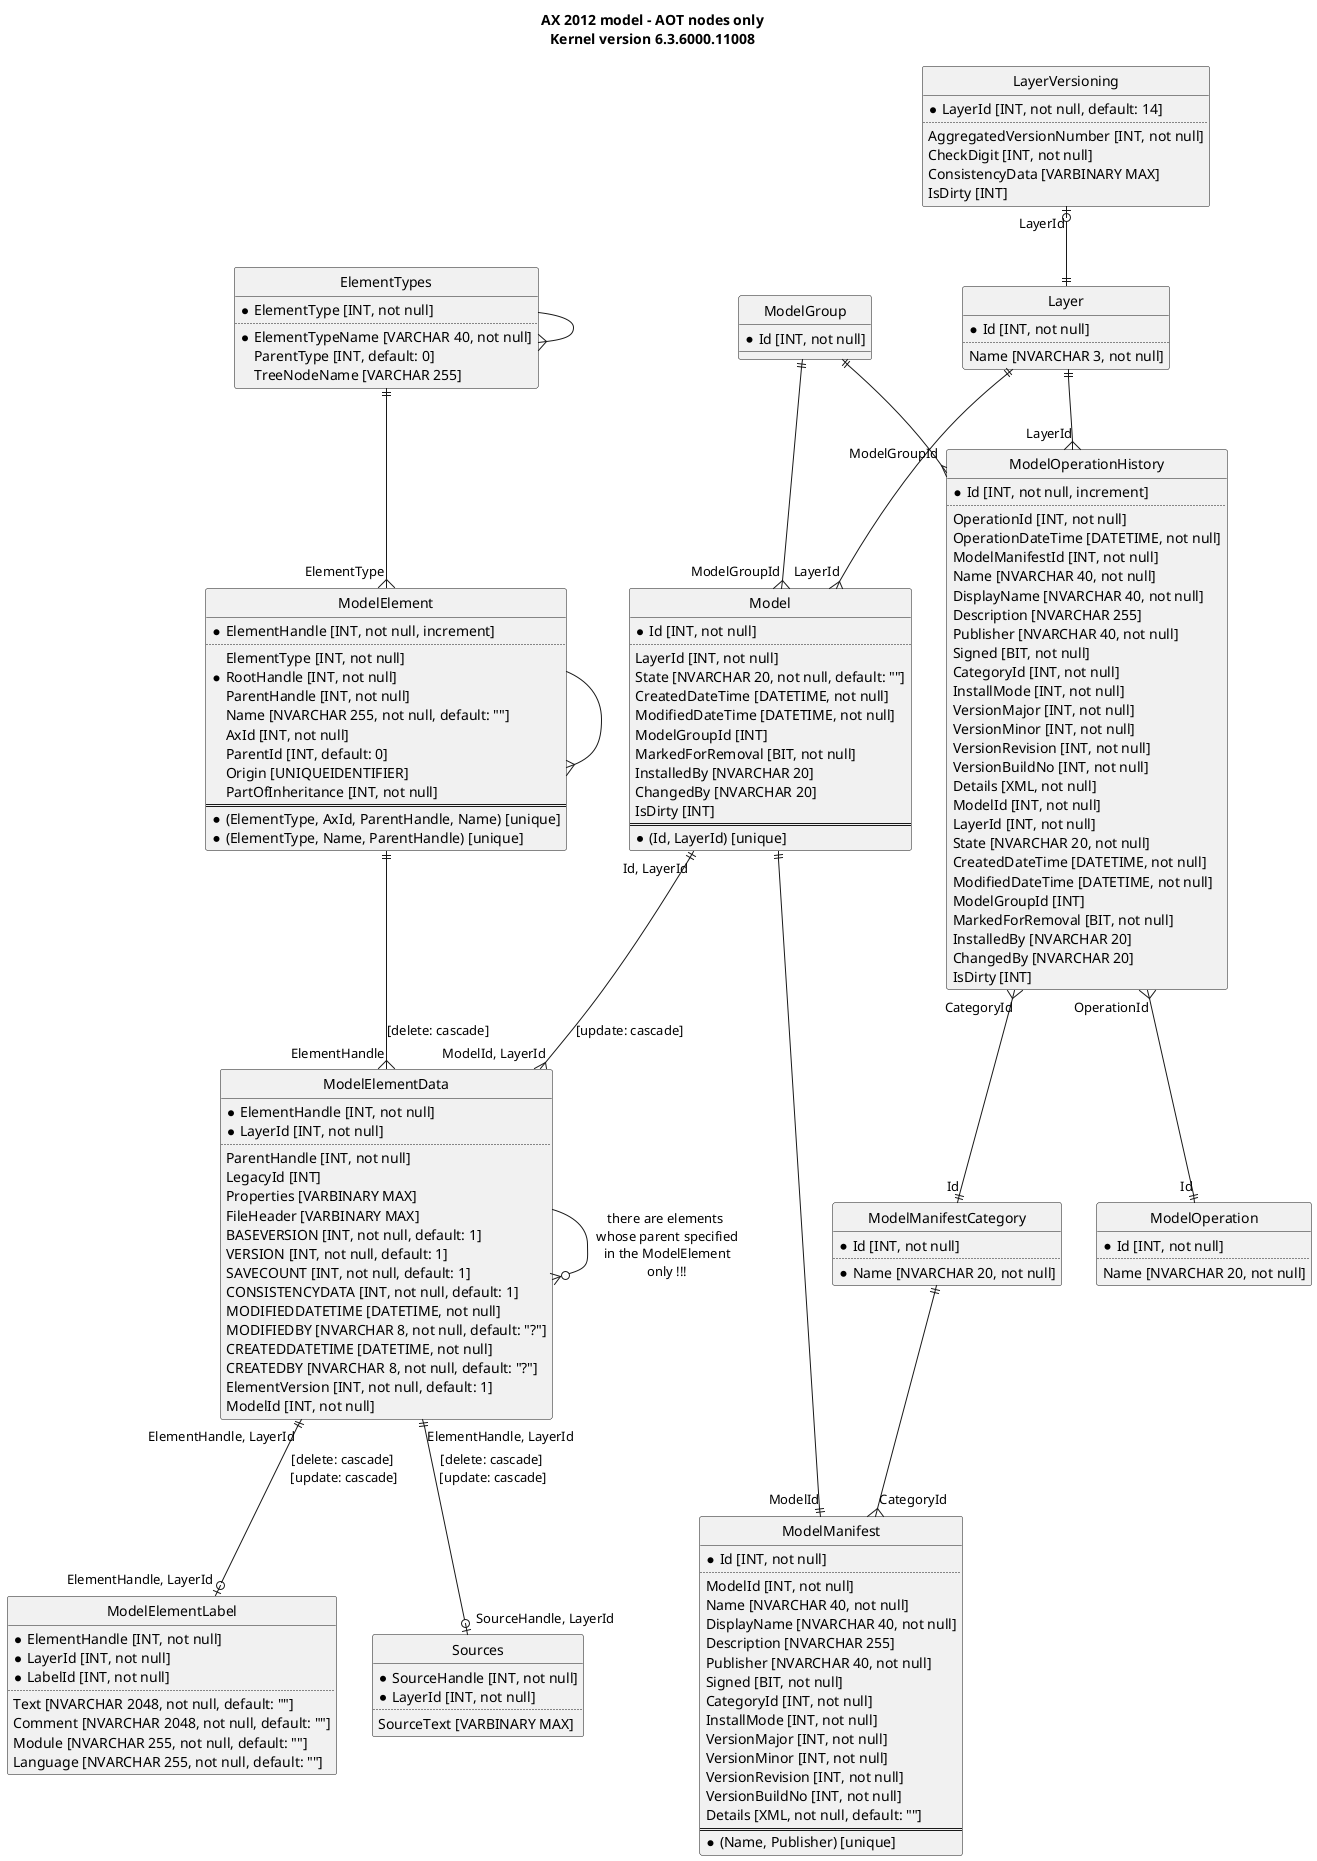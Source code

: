 ' основные таблицы и их связи из базы данных ax2012_model
' актуальная версия файла: https://github.com/mazzy-ax/ax2012-model-erd/model.plantuml
' получить графическое представление диаграммы: https://plantuml.com/class-diagram

@startuml ax2012-model-erd

remove @unlinked
hide circle

title
AX 2012 model - AOT nodes only
Kernel version 6.3.6000.11008
end title


Entity ElementTypes {
  *ElementType [INT, not null]
  ..
  *ElementTypeName [VARCHAR 40, not null]
  ParentType [INT, default: 0]
  TreeNodeName [VARCHAR 255]
}

Entity Layer {
  *Id [INT, not null]
  ..
  Name [NVARCHAR 3, not null]
}

Entity LayerVersioning {
  *LayerId [INT, not null, default: 14]
  ..
  AggregatedVersionNumber [INT, not null]
  CheckDigit [INT, not null]
  ConsistencyData [VARBINARY MAX]
  IsDirty [INT]
}

Entity Model {
  *Id [INT, not null]
  ..
  LayerId [INT, not null]
  State [NVARCHAR 20, not null, default: ""]
  CreatedDateTime [DATETIME, not null]
  ModifiedDateTime [DATETIME, not null]
  ModelGroupId [INT]
  MarkedForRemoval [BIT, not null]
  InstalledBy [NVARCHAR 20]
  ChangedBy [NVARCHAR 20]
  IsDirty [INT]
  ==
  *(Id, LayerId) [unique]
}

Entity ModelElement {
  *ElementHandle [INT, not null, increment]
  ..
  ElementType [INT, not null]
  *RootHandle [INT, not null]
  ParentHandle [INT, not null]
  Name [NVARCHAR 255, not null, default: ""]
  AxId [INT, not null]
  ParentId [INT, default: 0]
  Origin [UNIQUEIDENTIFIER]
  PartOfInheritance [INT, not null]
  ==
  *(ElementType, AxId, ParentHandle, Name) [unique]
  *(ElementType, Name, ParentHandle) [unique]
}

Entity ModelElementData {
  *ElementHandle [INT, not null]
  *LayerId [INT, not null]
  ..
  ParentHandle [INT, not null]
  LegacyId [INT]
  Properties [VARBINARY MAX]
  FileHeader [VARBINARY MAX]
  BASEVERSION [INT, not null, default: 1]
  VERSION [INT, not null, default: 1]
  SAVECOUNT [INT, not null, default: 1]
  CONSISTENCYDATA [INT, not null, default: 1]
  MODIFIEDDATETIME [DATETIME, not null]
  MODIFIEDBY [NVARCHAR 8, not null, default: "?"]
  CREATEDDATETIME [DATETIME, not null]
  CREATEDBY [NVARCHAR 8, not null, default: "?"]
  ElementVersion [INT, not null, default: 1]
  ModelId [INT, not null]
}

Entity ModelElementLabel {
  *ElementHandle [INT, not null]
  *LayerId [INT, not null]
  *LabelId [INT, not null]
  ..
  Text [NVARCHAR 2048, not null, default: ""]
  Comment [NVARCHAR 2048, not null, default: ""]
  Module [NVARCHAR 255, not null, default: ""]
  Language [NVARCHAR 255, not null, default: ""]
}

Entity ModelGroup {
  *Id [INT, not null]
}

Entity ModelManifest {
  *Id [INT, not null]
  ..
  ModelId [INT, not null]
  Name [NVARCHAR 40, not null]
  DisplayName [NVARCHAR 40, not null]
  Description [NVARCHAR 255]
  Publisher [NVARCHAR 40, not null]
  Signed [BIT, not null]
  CategoryId [INT, not null]
  InstallMode [INT, not null]
  VersionMajor [INT, not null]
  VersionMinor [INT, not null]
  VersionRevision [INT, not null]
  VersionBuildNo [INT, not null]
  Details [XML, not null, default: ""]
  ==
  *(Name, Publisher) [unique]
}

Entity ModelManifestCategory {
  *Id [INT, not null]
  ..
  *Name [NVARCHAR 20, not null]
}

Entity ModelOperation {
  *Id [INT, not null]
  ..
  Name [NVARCHAR 20, not null]
}

Entity ModelOperationHistory {
  *Id [INT, not null, increment]
  ..
  OperationId [INT, not null]
  OperationDateTime [DATETIME, not null]
  ModelManifestId [INT, not null]
  Name [NVARCHAR 40, not null]
  DisplayName [NVARCHAR 40, not null]
  Description [NVARCHAR 255]
  Publisher [NVARCHAR 40, not null]
  Signed [BIT, not null]
  CategoryId [INT, not null]
  InstallMode [INT, not null]
  VersionMajor [INT, not null]
  VersionMinor [INT, not null]
  VersionRevision [INT, not null]
  VersionBuildNo [INT, not null]
  Details [XML, not null]
  ModelId [INT, not null]
  LayerId [INT, not null]
  State [NVARCHAR 20, not null]
  CreatedDateTime [DATETIME, not null]
  ModifiedDateTime [DATETIME, not null]
  ModelGroupId [INT]
  MarkedForRemoval [BIT, not null]
  InstalledBy [NVARCHAR 20]
  ChangedBy [NVARCHAR 20]
  IsDirty [INT]
}

Entity Sources {
  *SourceHandle [INT, not null]
  *LayerId [INT, not null]
  ..
  SourceText [VARBINARY MAX]
}

LayerVersioning "LayerId" |o--|| Layer
Layer ||--{ "LayerId" Model
Layer ||--{ "LayerId" ModelOperationHistory
Model ||--|| "ModelId" ModelManifest
Model "Id, LayerId" ||--{ "ModelId, LayerId" ModelElementData : [update: cascade]
ModelElement --{ ModelElement
ModelElement ||--{ "ElementHandle" ModelElementData : [delete: cascade]
ModelElementData --o{ ModelElementData : there are elements\n whose parent specified\n in the ModelElement\n only !!!
ModelElementData "ElementHandle, LayerId" ||--o| "ElementHandle, LayerId" ModelElementLabel : [delete: cascade]\n [update: cascade]
ModelElementData "ElementHandle, LayerId" ||--o| "SourceHandle, LayerId" Sources : [delete: cascade]\n [update: cascade]
ModelGroup ||--{ "ModelGroupId" Model
ModelGroup ||--{ "ModelGroupId" ModelOperationHistory
ElementTypes --{ ElementTypes
ElementTypes ||--{ "ElementType" ModelElement
ModelOperationHistory "OperationId" }--|| "Id" ModelOperation
ModelOperationHistory "CategoryId" }--|| "Id" ModelManifestCategory
ModelManifestCategory ||--{ "CategoryId" ModelManifest

Entity axIdAllocsTable {
  *ElementHandle [INT, not null]
  ..
  AxId [INT]
}

Entity AxIdAsk {
  *ID [INT, not null, increment]
  ..
  ElementType [INT, not null]
  ElementHandle [INT, not null]
  AxIdAsk [INT, not null]
  AxIdGet [INT]
}

Entity existingPaths {
  ID [INT, not null, increment]
  ..
  mPath [NVARCHAR 1024, not null]
  pathChecksum [INT]
  ParentHandle [INT, not null]
  ElementHandle [INT, not null]
  NewHandle [INT]
  RootHandle [INT, not null]
}

Entity newPaths {
  ID [INT, not null, increment]
  ..
  mPath [NVARCHAR 1024, not null]
  pathChecksum [INT]
  ParentHandle [INT, not null]
  ElementHandle [INT, not null]
  NewHandle [INT]
  RootHandle [INT, not null]
}

Entity SchemaVersion {
  VersionMajor [INT, not null]
  VersionMinor [INT, not null]
  ..
  BuildVersion [NVARCHAR 40, not null, default: ""]
}

Entity GlobalFieldIdPool {
  *TableName [NVARCHAR 255, not null]
  *TableHandle [INT, not null]
  *AxId [INT, not null]
  ==
}

Entity SYSXPPASSEMBLY {
  RECID [BIGINT, not null]
  ..
  FILENAME [NVARCHAR 259, not null, default: ""]
  HASHCODE [VARBINARY MAX, default: NULL]
  "FILE_" [VARBINARY MAX, default: NULL]
  VERSION [NVARCHAR 30, not null, default: ""]
  ISDEBUG [INT, not null]
  MODIFIEDDATETIME [DATETIME, not null]
  MODIFIEDBY [NVARCHAR 8, not null, default: "?"]
  CREATEDDATETIME [DATETIME, not null]
  CREATEDBY [NVARCHAR 8, not null, default: "?"]
  RECVERSION [INT, not null, default: 1]
}

Entity "__ModelStoreExtendedAttributes" {
  Name [NVARCHAR 40, not null]
  ..
  Value [NVARCHAR 40, not null, default: ""]
}

@enduml